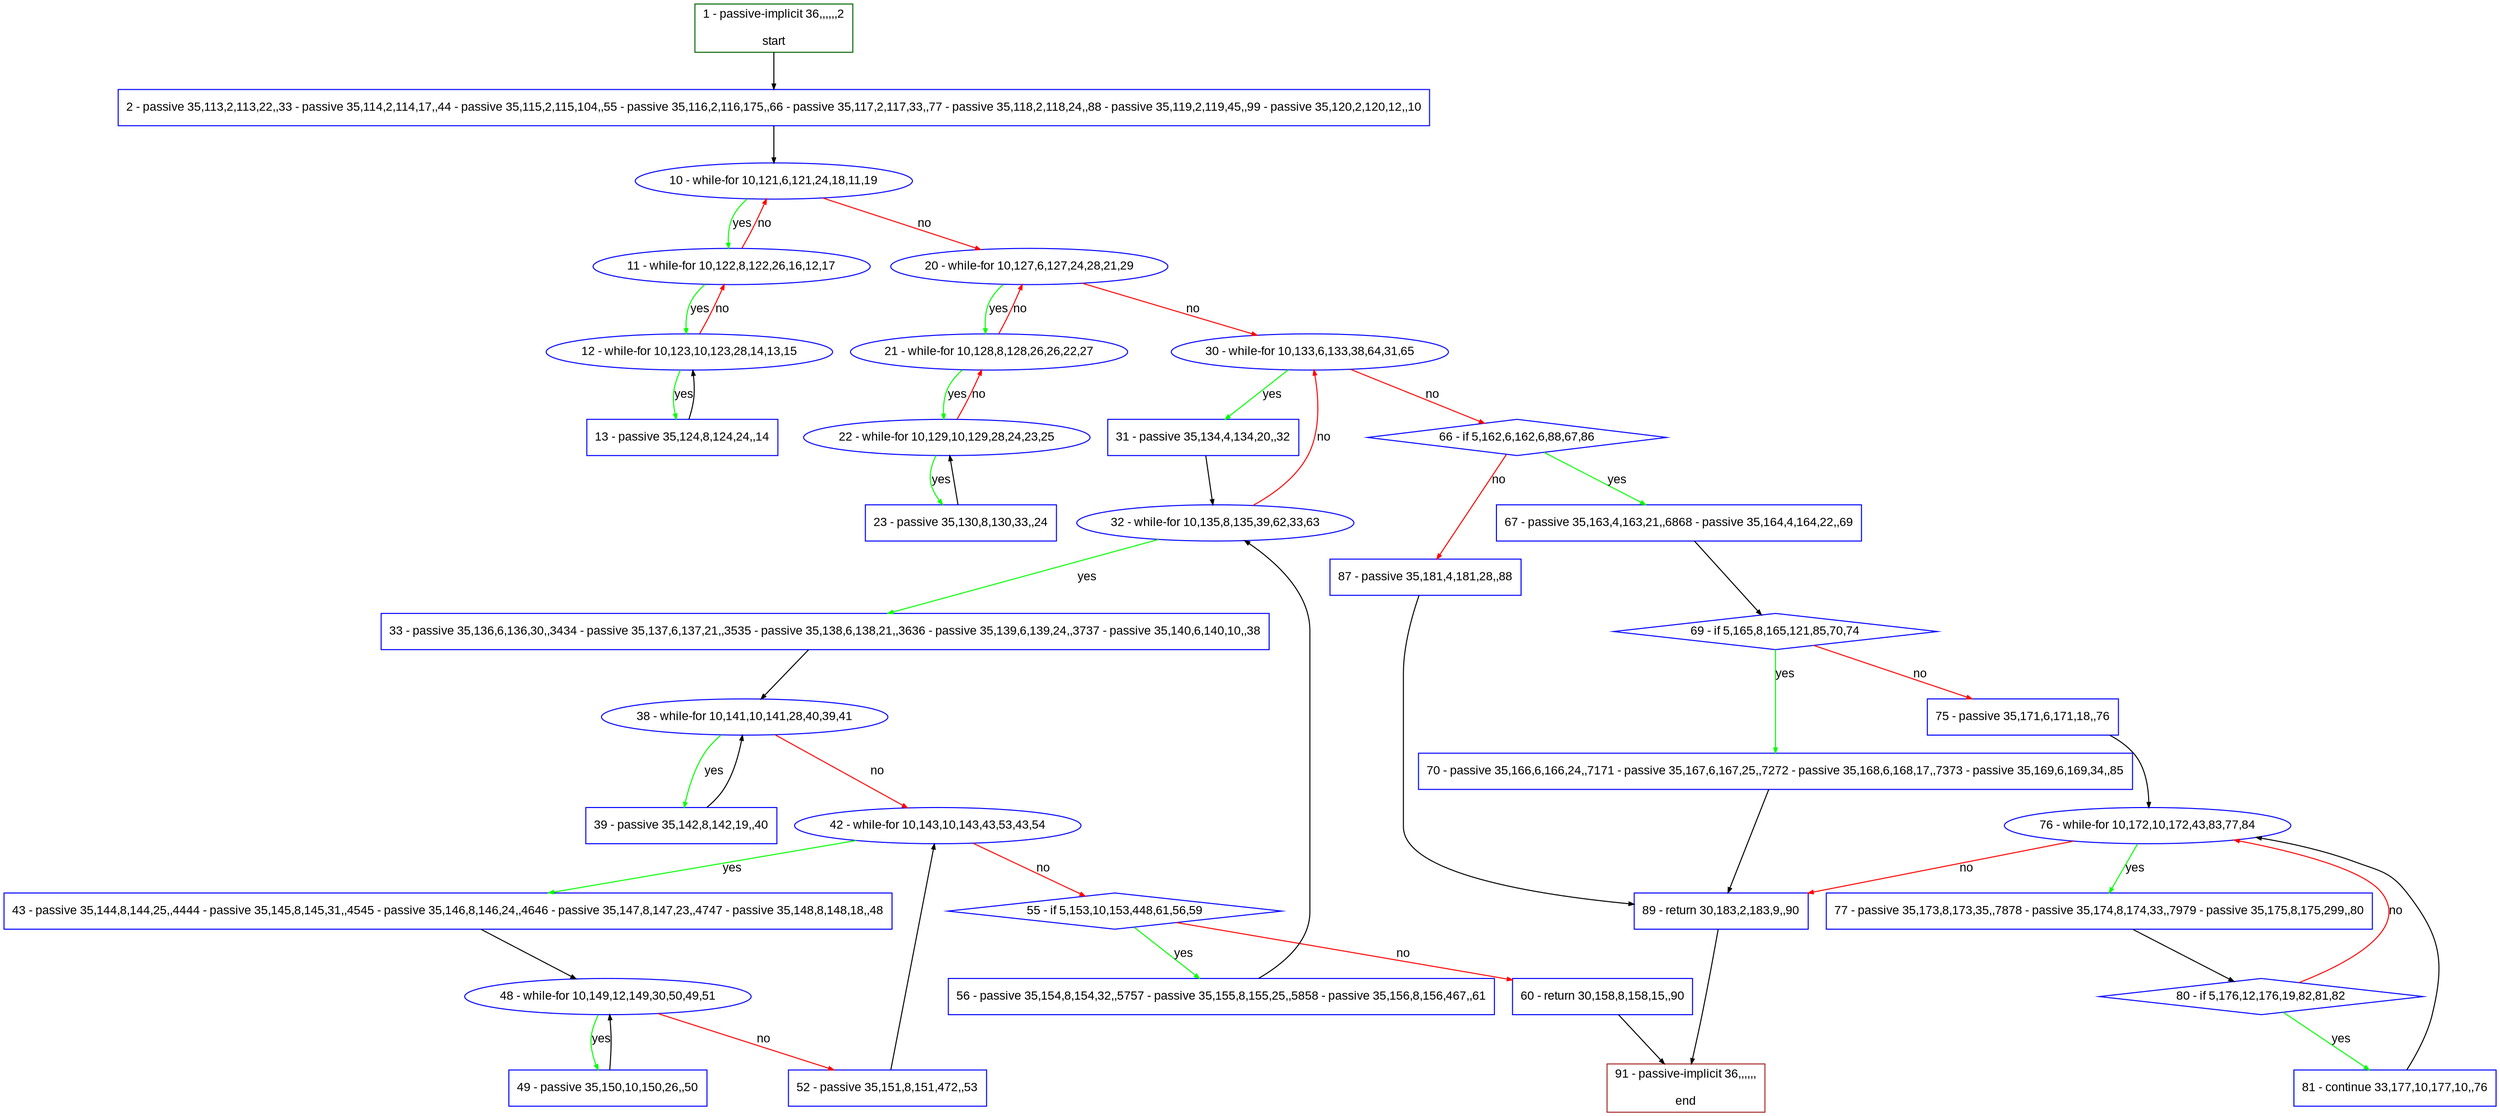 digraph "" {
  graph [pack="true", label="", fontsize="12", packmode="clust", fontname="Arial", fillcolor="#FFFFCC", bgcolor="white", style="rounded,filled", compound="true"];
  node [node_initialized="no", label="", color="grey", fontsize="12", fillcolor="white", fontname="Arial", style="filled", shape="rectangle", compound="true", fixedsize="false"];
  edge [fontcolor="black", arrowhead="normal", arrowtail="none", arrowsize="0.5", ltail="", label="", color="black", fontsize="12", lhead="", fontname="Arial", dir="forward", compound="true"];
  __N1 [label="2 - passive 35,113,2,113,22,,33 - passive 35,114,2,114,17,,44 - passive 35,115,2,115,104,,55 - passive 35,116,2,116,175,,66 - passive 35,117,2,117,33,,77 - passive 35,118,2,118,24,,88 - passive 35,119,2,119,45,,99 - passive 35,120,2,120,12,,10", color="#0000ff", fillcolor="#ffffff", style="filled", shape="box"];
  __N2 [label="1 - passive-implicit 36,,,,,,2\n\nstart", color="#006400", fillcolor="#ffffff", style="filled", shape="box"];
  __N3 [label="10 - while-for 10,121,6,121,24,18,11,19", color="#0000ff", fillcolor="#ffffff", style="filled", shape="oval"];
  __N4 [label="11 - while-for 10,122,8,122,26,16,12,17", color="#0000ff", fillcolor="#ffffff", style="filled", shape="oval"];
  __N5 [label="20 - while-for 10,127,6,127,24,28,21,29", color="#0000ff", fillcolor="#ffffff", style="filled", shape="oval"];
  __N6 [label="12 - while-for 10,123,10,123,28,14,13,15", color="#0000ff", fillcolor="#ffffff", style="filled", shape="oval"];
  __N7 [label="13 - passive 35,124,8,124,24,,14", color="#0000ff", fillcolor="#ffffff", style="filled", shape="box"];
  __N8 [label="21 - while-for 10,128,8,128,26,26,22,27", color="#0000ff", fillcolor="#ffffff", style="filled", shape="oval"];
  __N9 [label="30 - while-for 10,133,6,133,38,64,31,65", color="#0000ff", fillcolor="#ffffff", style="filled", shape="oval"];
  __N10 [label="22 - while-for 10,129,10,129,28,24,23,25", color="#0000ff", fillcolor="#ffffff", style="filled", shape="oval"];
  __N11 [label="23 - passive 35,130,8,130,33,,24", color="#0000ff", fillcolor="#ffffff", style="filled", shape="box"];
  __N12 [label="31 - passive 35,134,4,134,20,,32", color="#0000ff", fillcolor="#ffffff", style="filled", shape="box"];
  __N13 [label="66 - if 5,162,6,162,6,88,67,86", color="#0000ff", fillcolor="#ffffff", style="filled", shape="diamond"];
  __N14 [label="32 - while-for 10,135,8,135,39,62,33,63", color="#0000ff", fillcolor="#ffffff", style="filled", shape="oval"];
  __N15 [label="33 - passive 35,136,6,136,30,,3434 - passive 35,137,6,137,21,,3535 - passive 35,138,6,138,21,,3636 - passive 35,139,6,139,24,,3737 - passive 35,140,6,140,10,,38", color="#0000ff", fillcolor="#ffffff", style="filled", shape="box"];
  __N16 [label="38 - while-for 10,141,10,141,28,40,39,41", color="#0000ff", fillcolor="#ffffff", style="filled", shape="oval"];
  __N17 [label="39 - passive 35,142,8,142,19,,40", color="#0000ff", fillcolor="#ffffff", style="filled", shape="box"];
  __N18 [label="42 - while-for 10,143,10,143,43,53,43,54", color="#0000ff", fillcolor="#ffffff", style="filled", shape="oval"];
  __N19 [label="43 - passive 35,144,8,144,25,,4444 - passive 35,145,8,145,31,,4545 - passive 35,146,8,146,24,,4646 - passive 35,147,8,147,23,,4747 - passive 35,148,8,148,18,,48", color="#0000ff", fillcolor="#ffffff", style="filled", shape="box"];
  __N20 [label="55 - if 5,153,10,153,448,61,56,59", color="#0000ff", fillcolor="#ffffff", style="filled", shape="diamond"];
  __N21 [label="48 - while-for 10,149,12,149,30,50,49,51", color="#0000ff", fillcolor="#ffffff", style="filled", shape="oval"];
  __N22 [label="49 - passive 35,150,10,150,26,,50", color="#0000ff", fillcolor="#ffffff", style="filled", shape="box"];
  __N23 [label="52 - passive 35,151,8,151,472,,53", color="#0000ff", fillcolor="#ffffff", style="filled", shape="box"];
  __N24 [label="56 - passive 35,154,8,154,32,,5757 - passive 35,155,8,155,25,,5858 - passive 35,156,8,156,467,,61", color="#0000ff", fillcolor="#ffffff", style="filled", shape="box"];
  __N25 [label="60 - return 30,158,8,158,15,,90", color="#0000ff", fillcolor="#ffffff", style="filled", shape="box"];
  __N26 [label="91 - passive-implicit 36,,,,,,\n\nend", color="#a52a2a", fillcolor="#ffffff", style="filled", shape="box"];
  __N27 [label="67 - passive 35,163,4,163,21,,6868 - passive 35,164,4,164,22,,69", color="#0000ff", fillcolor="#ffffff", style="filled", shape="box"];
  __N28 [label="87 - passive 35,181,4,181,28,,88", color="#0000ff", fillcolor="#ffffff", style="filled", shape="box"];
  __N29 [label="69 - if 5,165,8,165,121,85,70,74", color="#0000ff", fillcolor="#ffffff", style="filled", shape="diamond"];
  __N30 [label="70 - passive 35,166,6,166,24,,7171 - passive 35,167,6,167,25,,7272 - passive 35,168,6,168,17,,7373 - passive 35,169,6,169,34,,85", color="#0000ff", fillcolor="#ffffff", style="filled", shape="box"];
  __N31 [label="75 - passive 35,171,6,171,18,,76", color="#0000ff", fillcolor="#ffffff", style="filled", shape="box"];
  __N32 [label="89 - return 30,183,2,183,9,,90", color="#0000ff", fillcolor="#ffffff", style="filled", shape="box"];
  __N33 [label="76 - while-for 10,172,10,172,43,83,77,84", color="#0000ff", fillcolor="#ffffff", style="filled", shape="oval"];
  __N34 [label="77 - passive 35,173,8,173,35,,7878 - passive 35,174,8,174,33,,7979 - passive 35,175,8,175,299,,80", color="#0000ff", fillcolor="#ffffff", style="filled", shape="box"];
  __N35 [label="80 - if 5,176,12,176,19,82,81,82", color="#0000ff", fillcolor="#ffffff", style="filled", shape="diamond"];
  __N36 [label="81 - continue 33,177,10,177,10,,76", color="#0000ff", fillcolor="#ffffff", style="filled", shape="box"];
  __N2 -> __N1 [arrowhead="normal", arrowtail="none", color="#000000", label="", dir="forward"];
  __N1 -> __N3 [arrowhead="normal", arrowtail="none", color="#000000", label="", dir="forward"];
  __N3 -> __N4 [arrowhead="normal", arrowtail="none", color="#00ff00", label="yes", dir="forward"];
  __N4 -> __N3 [arrowhead="normal", arrowtail="none", color="#ff0000", label="no", dir="forward"];
  __N3 -> __N5 [arrowhead="normal", arrowtail="none", color="#ff0000", label="no", dir="forward"];
  __N4 -> __N6 [arrowhead="normal", arrowtail="none", color="#00ff00", label="yes", dir="forward"];
  __N6 -> __N4 [arrowhead="normal", arrowtail="none", color="#ff0000", label="no", dir="forward"];
  __N6 -> __N7 [arrowhead="normal", arrowtail="none", color="#00ff00", label="yes", dir="forward"];
  __N7 -> __N6 [arrowhead="normal", arrowtail="none", color="#000000", label="", dir="forward"];
  __N5 -> __N8 [arrowhead="normal", arrowtail="none", color="#00ff00", label="yes", dir="forward"];
  __N8 -> __N5 [arrowhead="normal", arrowtail="none", color="#ff0000", label="no", dir="forward"];
  __N5 -> __N9 [arrowhead="normal", arrowtail="none", color="#ff0000", label="no", dir="forward"];
  __N8 -> __N10 [arrowhead="normal", arrowtail="none", color="#00ff00", label="yes", dir="forward"];
  __N10 -> __N8 [arrowhead="normal", arrowtail="none", color="#ff0000", label="no", dir="forward"];
  __N10 -> __N11 [arrowhead="normal", arrowtail="none", color="#00ff00", label="yes", dir="forward"];
  __N11 -> __N10 [arrowhead="normal", arrowtail="none", color="#000000", label="", dir="forward"];
  __N9 -> __N12 [arrowhead="normal", arrowtail="none", color="#00ff00", label="yes", dir="forward"];
  __N9 -> __N13 [arrowhead="normal", arrowtail="none", color="#ff0000", label="no", dir="forward"];
  __N12 -> __N14 [arrowhead="normal", arrowtail="none", color="#000000", label="", dir="forward"];
  __N14 -> __N9 [arrowhead="normal", arrowtail="none", color="#ff0000", label="no", dir="forward"];
  __N14 -> __N15 [arrowhead="normal", arrowtail="none", color="#00ff00", label="yes", dir="forward"];
  __N15 -> __N16 [arrowhead="normal", arrowtail="none", color="#000000", label="", dir="forward"];
  __N16 -> __N17 [arrowhead="normal", arrowtail="none", color="#00ff00", label="yes", dir="forward"];
  __N17 -> __N16 [arrowhead="normal", arrowtail="none", color="#000000", label="", dir="forward"];
  __N16 -> __N18 [arrowhead="normal", arrowtail="none", color="#ff0000", label="no", dir="forward"];
  __N18 -> __N19 [arrowhead="normal", arrowtail="none", color="#00ff00", label="yes", dir="forward"];
  __N18 -> __N20 [arrowhead="normal", arrowtail="none", color="#ff0000", label="no", dir="forward"];
  __N19 -> __N21 [arrowhead="normal", arrowtail="none", color="#000000", label="", dir="forward"];
  __N21 -> __N22 [arrowhead="normal", arrowtail="none", color="#00ff00", label="yes", dir="forward"];
  __N22 -> __N21 [arrowhead="normal", arrowtail="none", color="#000000", label="", dir="forward"];
  __N21 -> __N23 [arrowhead="normal", arrowtail="none", color="#ff0000", label="no", dir="forward"];
  __N23 -> __N18 [arrowhead="normal", arrowtail="none", color="#000000", label="", dir="forward"];
  __N20 -> __N24 [arrowhead="normal", arrowtail="none", color="#00ff00", label="yes", dir="forward"];
  __N20 -> __N25 [arrowhead="normal", arrowtail="none", color="#ff0000", label="no", dir="forward"];
  __N24 -> __N14 [arrowhead="normal", arrowtail="none", color="#000000", label="", dir="forward"];
  __N25 -> __N26 [arrowhead="normal", arrowtail="none", color="#000000", label="", dir="forward"];
  __N13 -> __N27 [arrowhead="normal", arrowtail="none", color="#00ff00", label="yes", dir="forward"];
  __N13 -> __N28 [arrowhead="normal", arrowtail="none", color="#ff0000", label="no", dir="forward"];
  __N27 -> __N29 [arrowhead="normal", arrowtail="none", color="#000000", label="", dir="forward"];
  __N29 -> __N30 [arrowhead="normal", arrowtail="none", color="#00ff00", label="yes", dir="forward"];
  __N29 -> __N31 [arrowhead="normal", arrowtail="none", color="#ff0000", label="no", dir="forward"];
  __N30 -> __N32 [arrowhead="normal", arrowtail="none", color="#000000", label="", dir="forward"];
  __N31 -> __N33 [arrowhead="normal", arrowtail="none", color="#000000", label="", dir="forward"];
  __N33 -> __N34 [arrowhead="normal", arrowtail="none", color="#00ff00", label="yes", dir="forward"];
  __N33 -> __N32 [arrowhead="normal", arrowtail="none", color="#ff0000", label="no", dir="forward"];
  __N34 -> __N35 [arrowhead="normal", arrowtail="none", color="#000000", label="", dir="forward"];
  __N35 -> __N33 [arrowhead="normal", arrowtail="none", color="#ff0000", label="no", dir="forward"];
  __N35 -> __N36 [arrowhead="normal", arrowtail="none", color="#00ff00", label="yes", dir="forward"];
  __N36 -> __N33 [arrowhead="normal", arrowtail="none", color="#000000", label="", dir="forward"];
  __N28 -> __N32 [arrowhead="normal", arrowtail="none", color="#000000", label="", dir="forward"];
  __N32 -> __N26 [arrowhead="normal", arrowtail="none", color="#000000", label="", dir="forward"];
}
